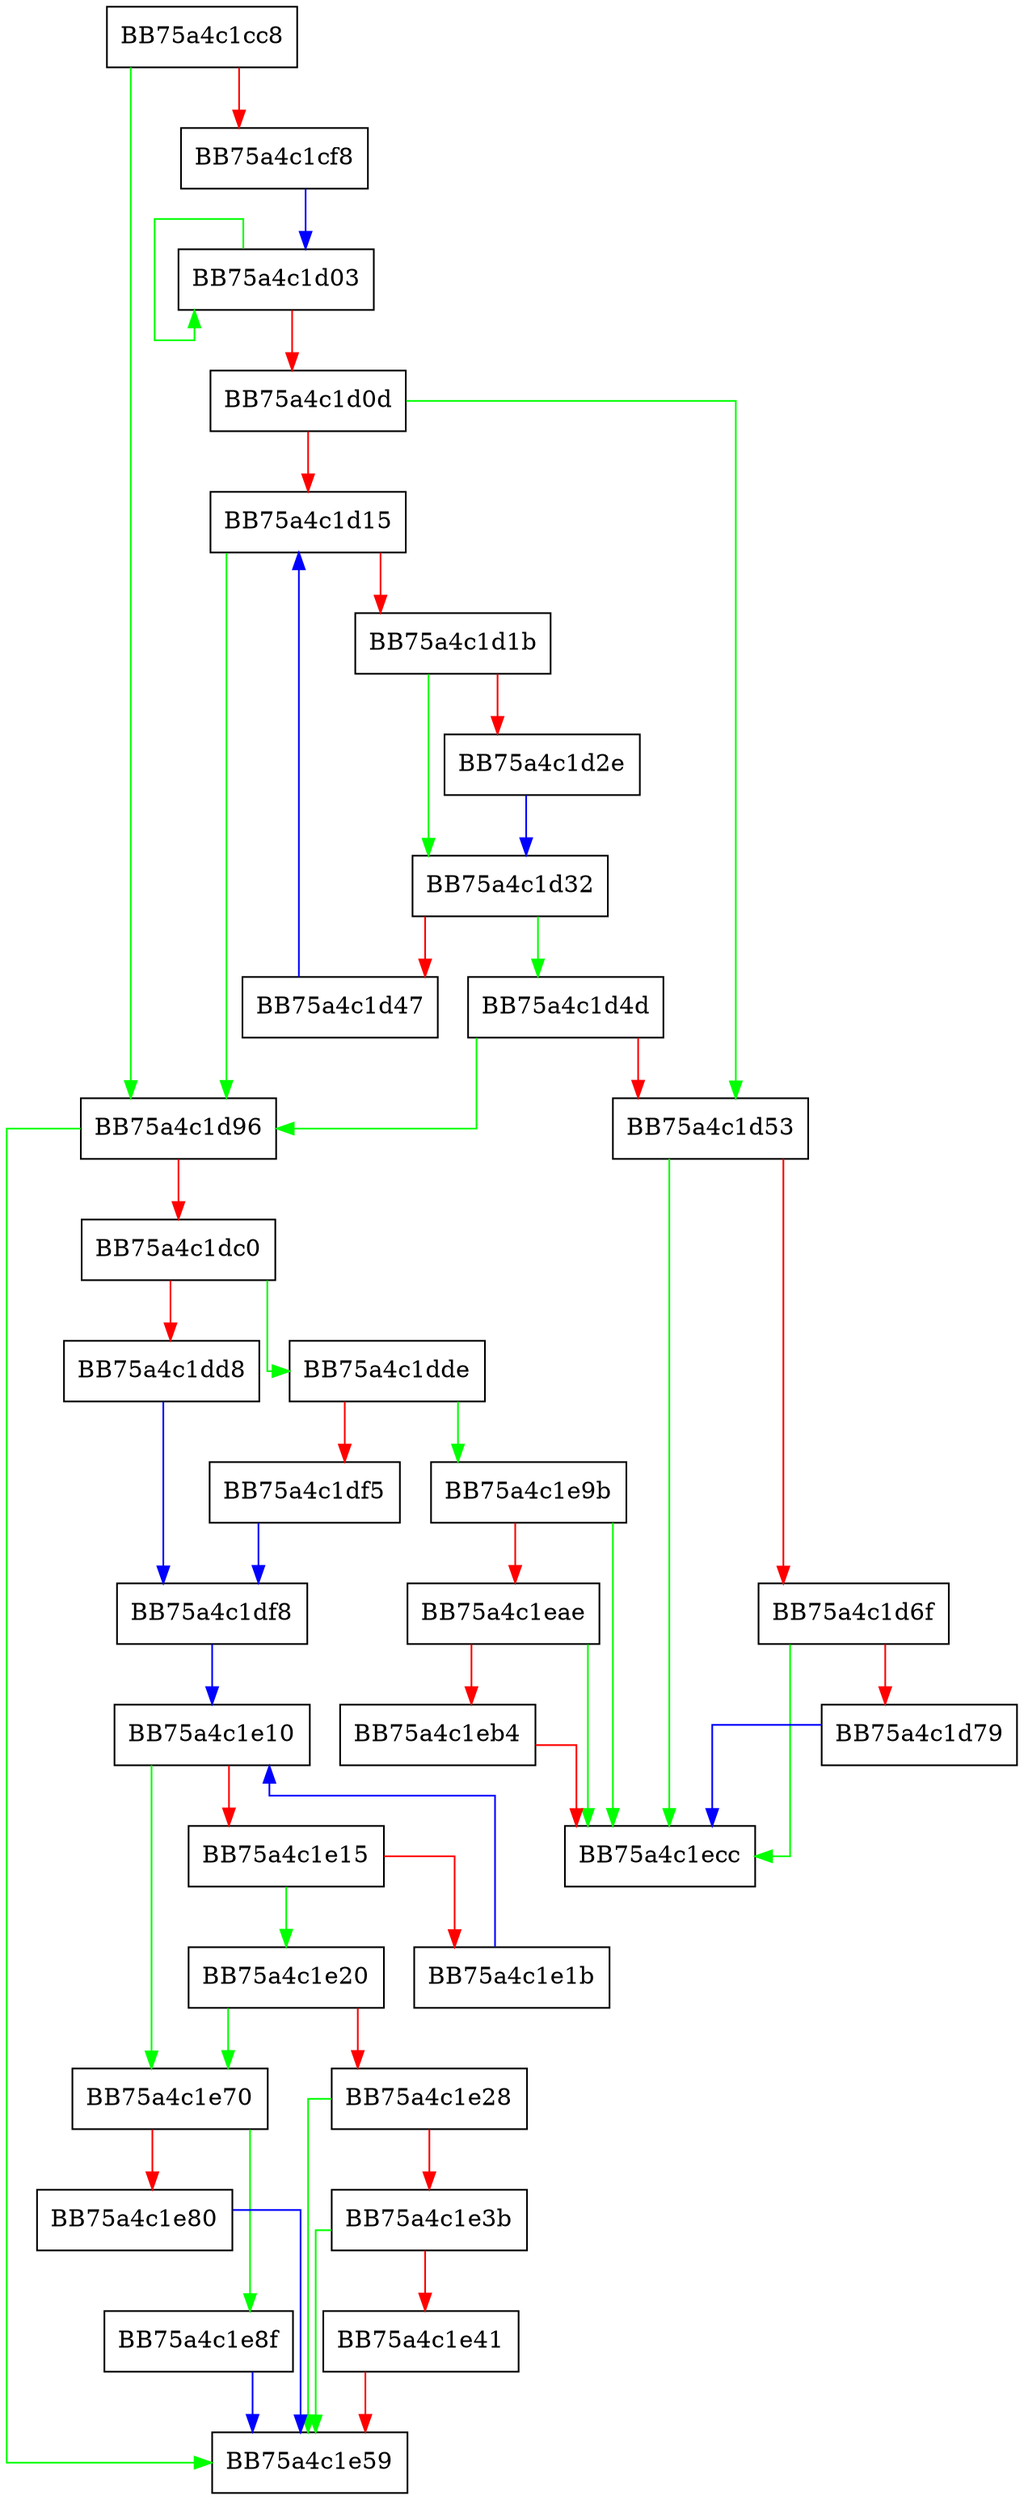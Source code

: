 digraph GetFidelityEnhancers {
  node [shape="box"];
  graph [splines=ortho];
  BB75a4c1cc8 -> BB75a4c1d96 [color="green"];
  BB75a4c1cc8 -> BB75a4c1cf8 [color="red"];
  BB75a4c1cf8 -> BB75a4c1d03 [color="blue"];
  BB75a4c1d03 -> BB75a4c1d03 [color="green"];
  BB75a4c1d03 -> BB75a4c1d0d [color="red"];
  BB75a4c1d0d -> BB75a4c1d53 [color="green"];
  BB75a4c1d0d -> BB75a4c1d15 [color="red"];
  BB75a4c1d15 -> BB75a4c1d96 [color="green"];
  BB75a4c1d15 -> BB75a4c1d1b [color="red"];
  BB75a4c1d1b -> BB75a4c1d32 [color="green"];
  BB75a4c1d1b -> BB75a4c1d2e [color="red"];
  BB75a4c1d2e -> BB75a4c1d32 [color="blue"];
  BB75a4c1d32 -> BB75a4c1d4d [color="green"];
  BB75a4c1d32 -> BB75a4c1d47 [color="red"];
  BB75a4c1d47 -> BB75a4c1d15 [color="blue"];
  BB75a4c1d4d -> BB75a4c1d96 [color="green"];
  BB75a4c1d4d -> BB75a4c1d53 [color="red"];
  BB75a4c1d53 -> BB75a4c1ecc [color="green"];
  BB75a4c1d53 -> BB75a4c1d6f [color="red"];
  BB75a4c1d6f -> BB75a4c1ecc [color="green"];
  BB75a4c1d6f -> BB75a4c1d79 [color="red"];
  BB75a4c1d79 -> BB75a4c1ecc [color="blue"];
  BB75a4c1d96 -> BB75a4c1e59 [color="green"];
  BB75a4c1d96 -> BB75a4c1dc0 [color="red"];
  BB75a4c1dc0 -> BB75a4c1dde [color="green"];
  BB75a4c1dc0 -> BB75a4c1dd8 [color="red"];
  BB75a4c1dd8 -> BB75a4c1df8 [color="blue"];
  BB75a4c1dde -> BB75a4c1e9b [color="green"];
  BB75a4c1dde -> BB75a4c1df5 [color="red"];
  BB75a4c1df5 -> BB75a4c1df8 [color="blue"];
  BB75a4c1df8 -> BB75a4c1e10 [color="blue"];
  BB75a4c1e10 -> BB75a4c1e70 [color="green"];
  BB75a4c1e10 -> BB75a4c1e15 [color="red"];
  BB75a4c1e15 -> BB75a4c1e20 [color="green"];
  BB75a4c1e15 -> BB75a4c1e1b [color="red"];
  BB75a4c1e1b -> BB75a4c1e10 [color="blue"];
  BB75a4c1e20 -> BB75a4c1e70 [color="green"];
  BB75a4c1e20 -> BB75a4c1e28 [color="red"];
  BB75a4c1e28 -> BB75a4c1e59 [color="green"];
  BB75a4c1e28 -> BB75a4c1e3b [color="red"];
  BB75a4c1e3b -> BB75a4c1e59 [color="green"];
  BB75a4c1e3b -> BB75a4c1e41 [color="red"];
  BB75a4c1e41 -> BB75a4c1e59 [color="red"];
  BB75a4c1e70 -> BB75a4c1e8f [color="green"];
  BB75a4c1e70 -> BB75a4c1e80 [color="red"];
  BB75a4c1e80 -> BB75a4c1e59 [color="blue"];
  BB75a4c1e8f -> BB75a4c1e59 [color="blue"];
  BB75a4c1e9b -> BB75a4c1ecc [color="green"];
  BB75a4c1e9b -> BB75a4c1eae [color="red"];
  BB75a4c1eae -> BB75a4c1ecc [color="green"];
  BB75a4c1eae -> BB75a4c1eb4 [color="red"];
  BB75a4c1eb4 -> BB75a4c1ecc [color="red"];
}